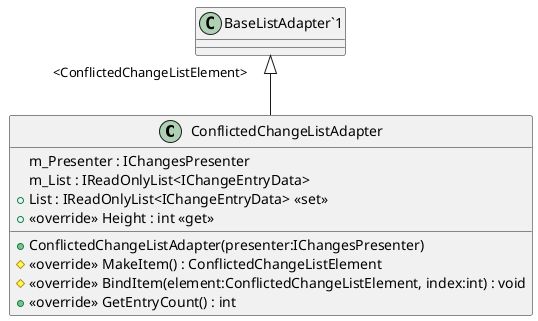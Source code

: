 @startuml
class ConflictedChangeListAdapter {
    m_Presenter : IChangesPresenter
    m_List : IReadOnlyList<IChangeEntryData>
    + List : IReadOnlyList<IChangeEntryData> <<set>>
    + ConflictedChangeListAdapter(presenter:IChangesPresenter)
    + <<override>> Height : int <<get>>
    # <<override>> MakeItem() : ConflictedChangeListElement
    # <<override>> BindItem(element:ConflictedChangeListElement, index:int) : void
    + <<override>> GetEntryCount() : int
}
"BaseListAdapter`1" "<ConflictedChangeListElement>" <|-- ConflictedChangeListAdapter
@enduml
